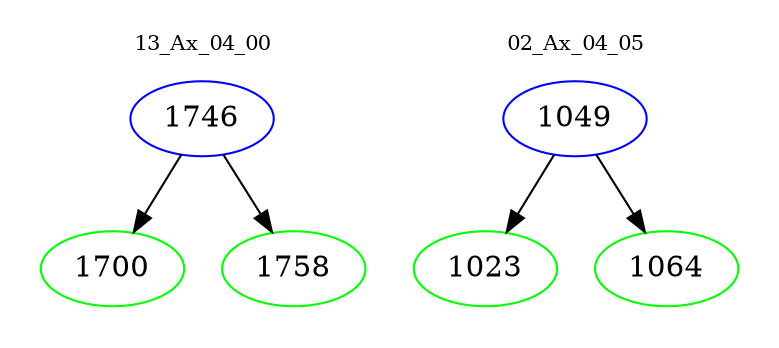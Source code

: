 digraph{
subgraph cluster_0 {
color = white
label = "13_Ax_04_00";
fontsize=10;
T0_1746 [label="1746", color="blue"]
T0_1746 -> T0_1700 [color="black"]
T0_1700 [label="1700", color="green"]
T0_1746 -> T0_1758 [color="black"]
T0_1758 [label="1758", color="green"]
}
subgraph cluster_1 {
color = white
label = "02_Ax_04_05";
fontsize=10;
T1_1049 [label="1049", color="blue"]
T1_1049 -> T1_1023 [color="black"]
T1_1023 [label="1023", color="green"]
T1_1049 -> T1_1064 [color="black"]
T1_1064 [label="1064", color="green"]
}
}
